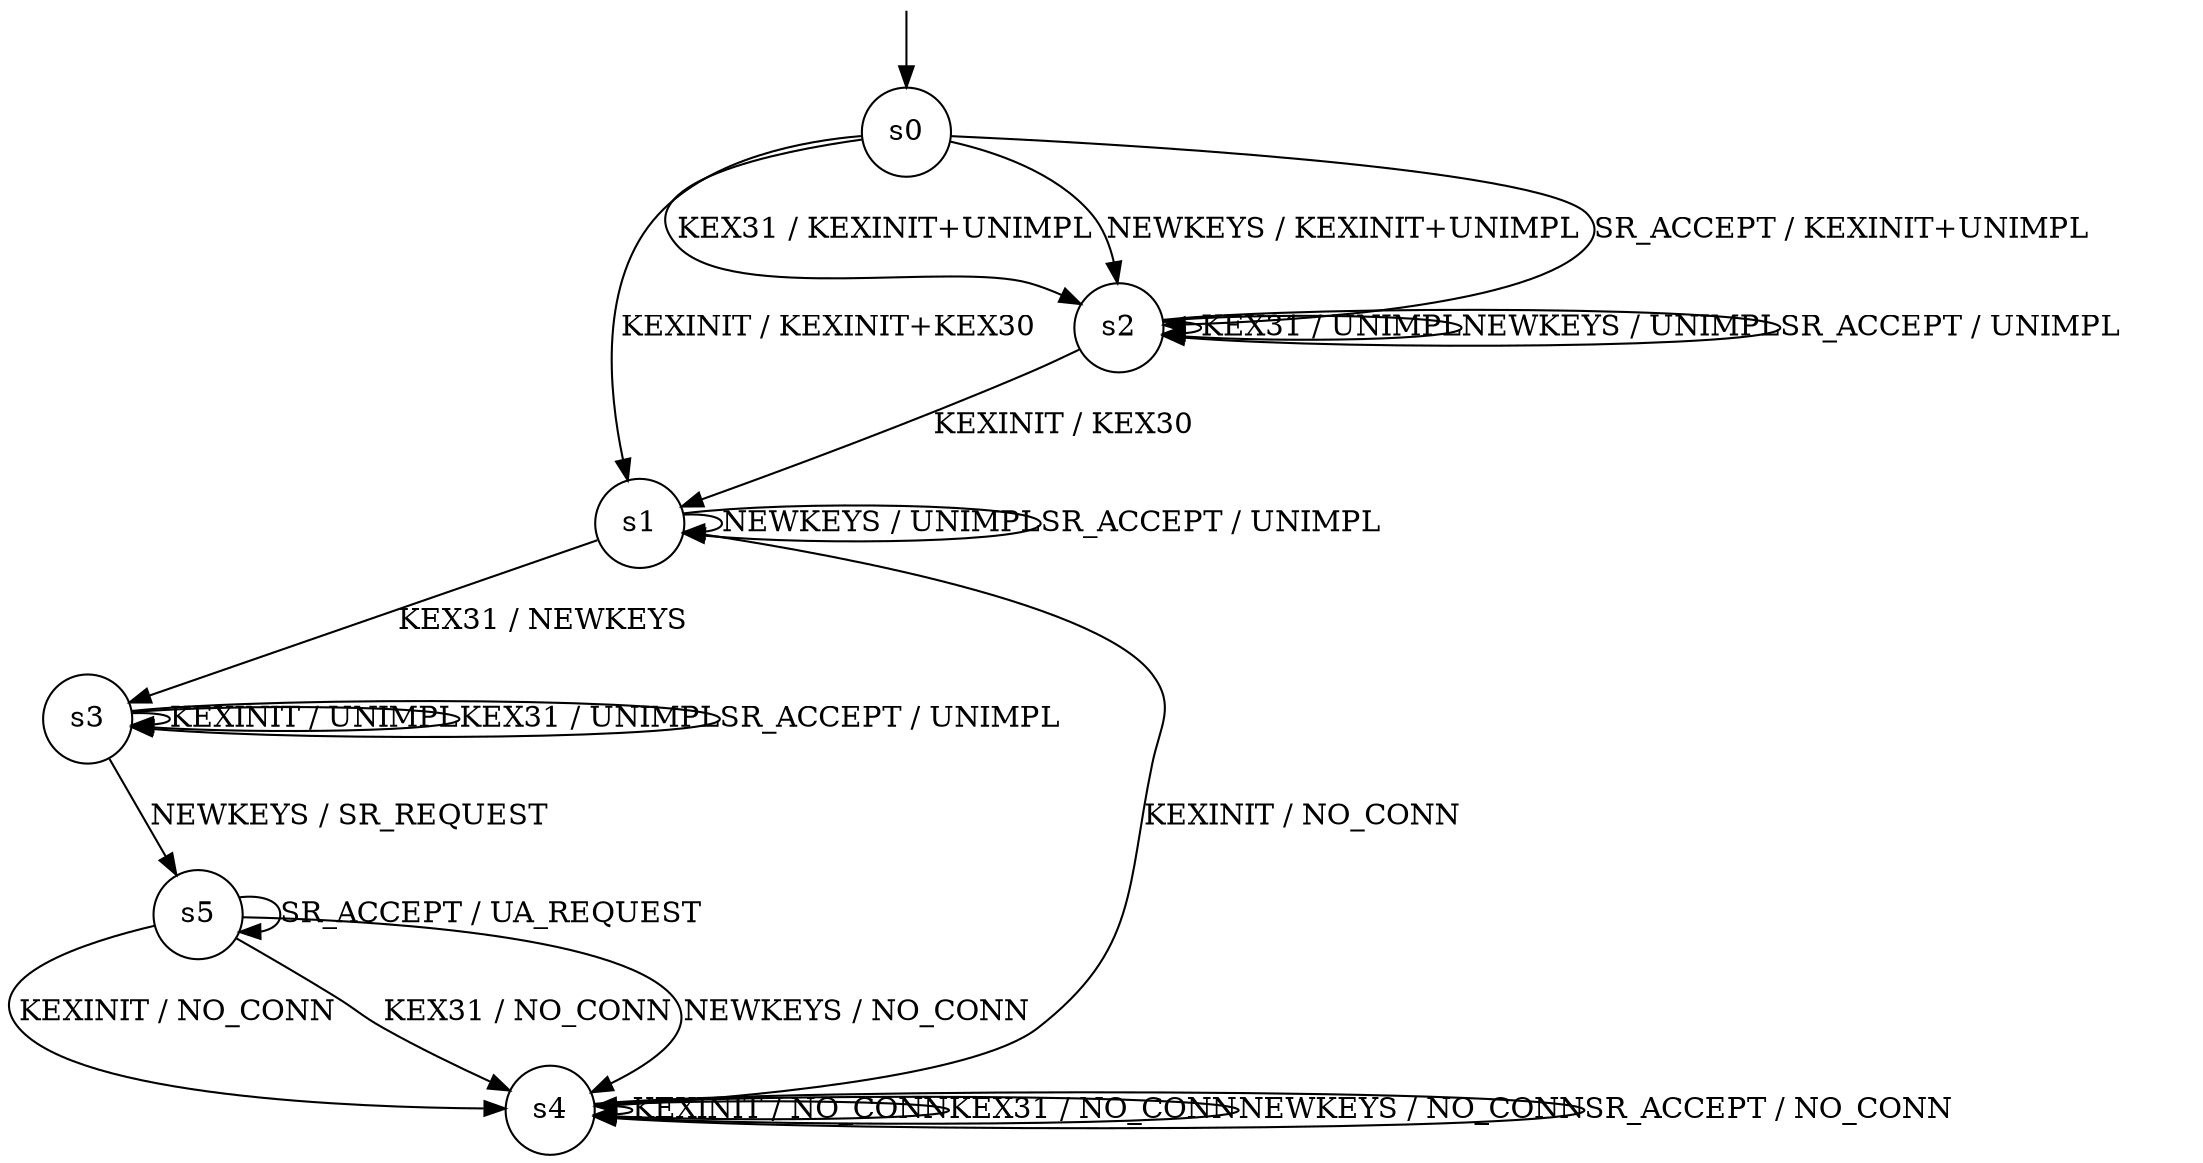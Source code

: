 digraph g {

	s0 [shape="circle" label="s0"];
	s1 [shape="circle" label="s1"];
	s2 [shape="circle" label="s2"];
	s3 [shape="circle" label="s3"];
	s4 [shape="circle" label="s4"];
	s5 [shape="circle" label="s5"];
	s0 -> s1 [label="KEXINIT / KEXINIT+KEX30"];
	s0 -> s2 [label="KEX31 / KEXINIT+UNIMPL"];
	s0 -> s2 [label="NEWKEYS / KEXINIT+UNIMPL"];
	s0 -> s2 [label="SR_ACCEPT / KEXINIT+UNIMPL"];
	s1 -> s4 [label="KEXINIT / NO_CONN"];
	s1 -> s3 [label="KEX31 / NEWKEYS"];
	s1 -> s1 [label="NEWKEYS / UNIMPL"];
	s1 -> s1 [label="SR_ACCEPT / UNIMPL"];
	s2 -> s1 [label="KEXINIT / KEX30"];
	s2 -> s2 [label="KEX31 / UNIMPL"];
	s2 -> s2 [label="NEWKEYS / UNIMPL"];
	s2 -> s2 [label="SR_ACCEPT / UNIMPL"];
	s3 -> s3 [label="KEXINIT / UNIMPL"];
	s3 -> s3 [label="KEX31 / UNIMPL"];
	s3 -> s5 [label="NEWKEYS / SR_REQUEST"];
	s3 -> s3 [label="SR_ACCEPT / UNIMPL"];
	s4 -> s4 [label="KEXINIT / NO_CONN"];
	s4 -> s4 [label="KEX31 / NO_CONN"];
	s4 -> s4 [label="NEWKEYS / NO_CONN"];
	s4 -> s4 [label="SR_ACCEPT / NO_CONN"];
	s5 -> s4 [label="KEXINIT / NO_CONN"];
	s5 -> s4 [label="KEX31 / NO_CONN"];
	s5 -> s4 [label="NEWKEYS / NO_CONN"];
	s5 -> s5 [label="SR_ACCEPT / UA_REQUEST"];

__start0 [label="" shape="none" width="0" height="0"];
__start0 -> s0;

}
